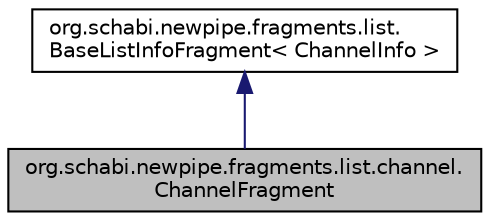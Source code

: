 digraph "org.schabi.newpipe.fragments.list.channel.ChannelFragment"
{
 // LATEX_PDF_SIZE
  edge [fontname="Helvetica",fontsize="10",labelfontname="Helvetica",labelfontsize="10"];
  node [fontname="Helvetica",fontsize="10",shape=record];
  Node2 [label="org.schabi.newpipe.fragments.list.channel.\lChannelFragment",height=0.2,width=0.4,color="black", fillcolor="grey75", style="filled", fontcolor="black",tooltip=" "];
  Node3 -> Node2 [dir="back",color="midnightblue",fontsize="10",style="solid",fontname="Helvetica"];
  Node3 [label="org.schabi.newpipe.fragments.list.\lBaseListInfoFragment\< ChannelInfo \>",height=0.2,width=0.4,color="black", fillcolor="white", style="filled",URL="$classorg_1_1schabi_1_1newpipe_1_1fragments_1_1list_1_1_base_list_info_fragment.html",tooltip=" "];
}
